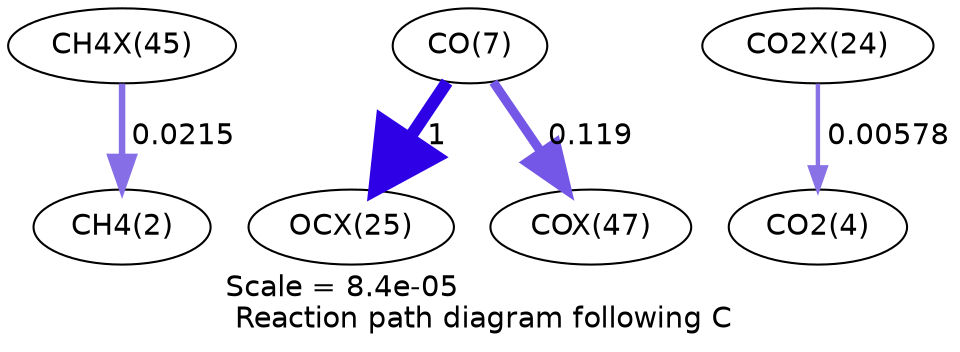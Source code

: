 digraph reaction_paths {
center=1;
s70 -> s4[fontname="Helvetica", penwidth=3.1, arrowsize=1.55, color="0.7, 0.522, 0.9"
, label=" 0.0215"];
s9 -> s66[fontname="Helvetica", penwidth=6, arrowsize=3, color="0.7, 1.5, 0.9"
, label=" 1"];
s9 -> s72[fontname="Helvetica", penwidth=4.39, arrowsize=2.2, color="0.7, 0.619, 0.9"
, label=" 0.119"];
s65 -> s6[fontname="Helvetica", penwidth=2.11, arrowsize=1.05, color="0.7, 0.506, 0.9"
, label=" 0.00578"];
s4 [ fontname="Helvetica", label="CH4(2)"];
s6 [ fontname="Helvetica", label="CO2(4)"];
s9 [ fontname="Helvetica", label="CO(7)"];
s65 [ fontname="Helvetica", label="CO2X(24)"];
s66 [ fontname="Helvetica", label="OCX(25)"];
s70 [ fontname="Helvetica", label="CH4X(45)"];
s72 [ fontname="Helvetica", label="COX(47)"];
 label = "Scale = 8.4e-05\l Reaction path diagram following C";
 fontname = "Helvetica";
}
